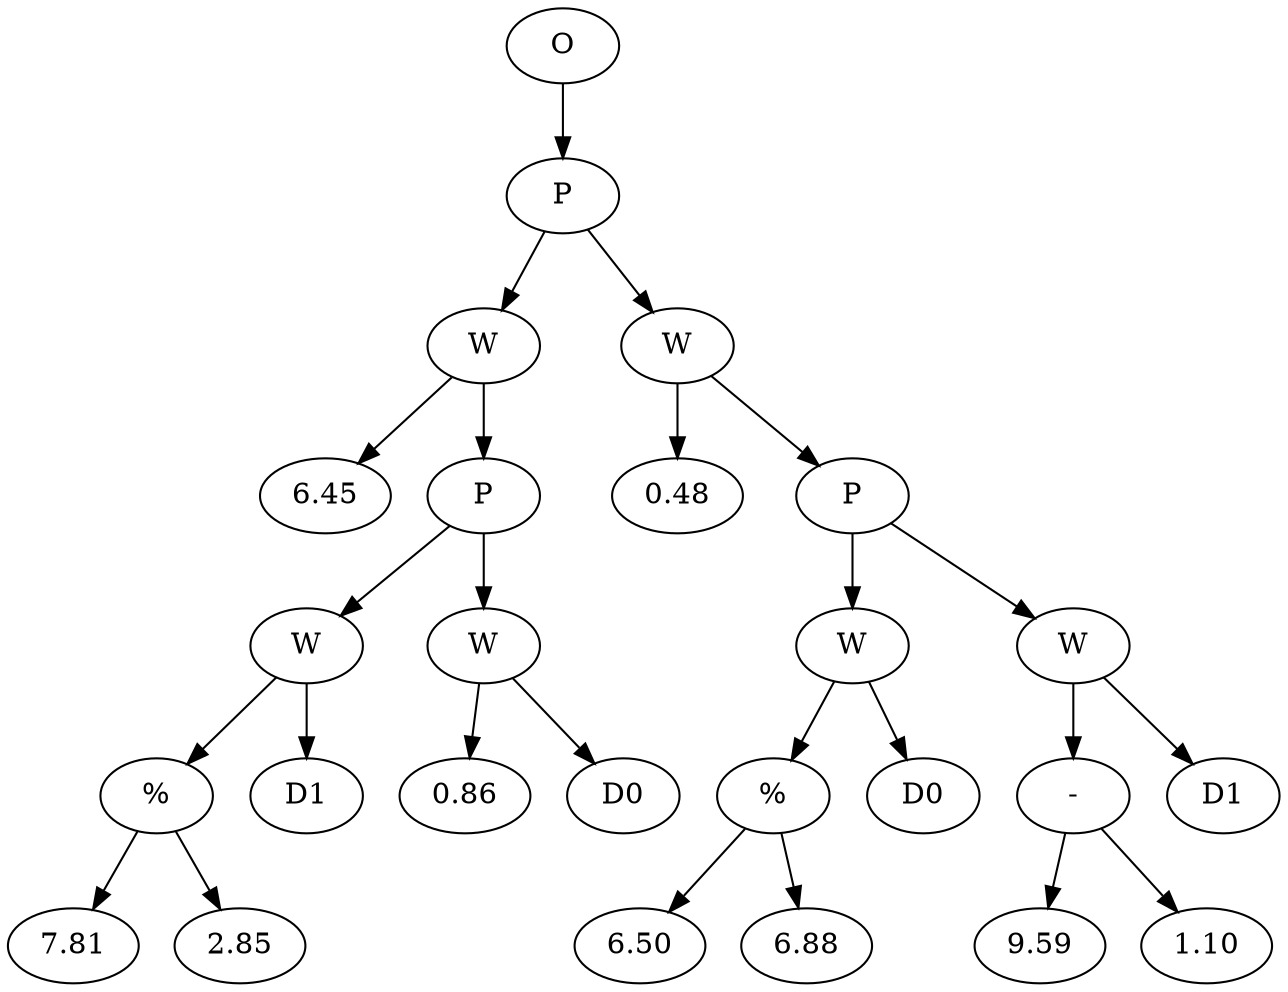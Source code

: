 // Tree
digraph {
	4195788 [label=O]
	4195789 [label=P]
	4195788 -> 4195789
	4195790 [label=W]
	4195789 -> 4195790
	4195791 [label=6.45]
	4195790 -> 4195791
	4195792 [label=P]
	4195790 -> 4195792
	4195793 [label=W]
	4195792 -> 4195793
	4195794 [label="%"]
	4195793 -> 4195794
	4195795 [label=7.81]
	4195794 -> 4195795
	4195796 [label=2.85]
	4195794 -> 4195796
	4195797 [label=D1]
	4195793 -> 4195797
	4195798 [label=W]
	4195792 -> 4195798
	4195799 [label=0.86]
	4195798 -> 4195799
	4195800 [label=D0]
	4195798 -> 4195800
	4195801 [label=W]
	4195789 -> 4195801
	4195802 [label=0.48]
	4195801 -> 4195802
	4195803 [label=P]
	4195801 -> 4195803
	4195804 [label=W]
	4195803 -> 4195804
	4195805 [label="%"]
	4195804 -> 4195805
	4195806 [label=6.50]
	4195805 -> 4195806
	4195807 [label=6.88]
	4195805 -> 4195807
	4195808 [label=D0]
	4195804 -> 4195808
	4195809 [label=W]
	4195803 -> 4195809
	4195810 [label="-"]
	4195809 -> 4195810
	4195811 [label=9.59]
	4195810 -> 4195811
	4195812 [label=1.10]
	4195810 -> 4195812
	4195813 [label=D1]
	4195809 -> 4195813
}

